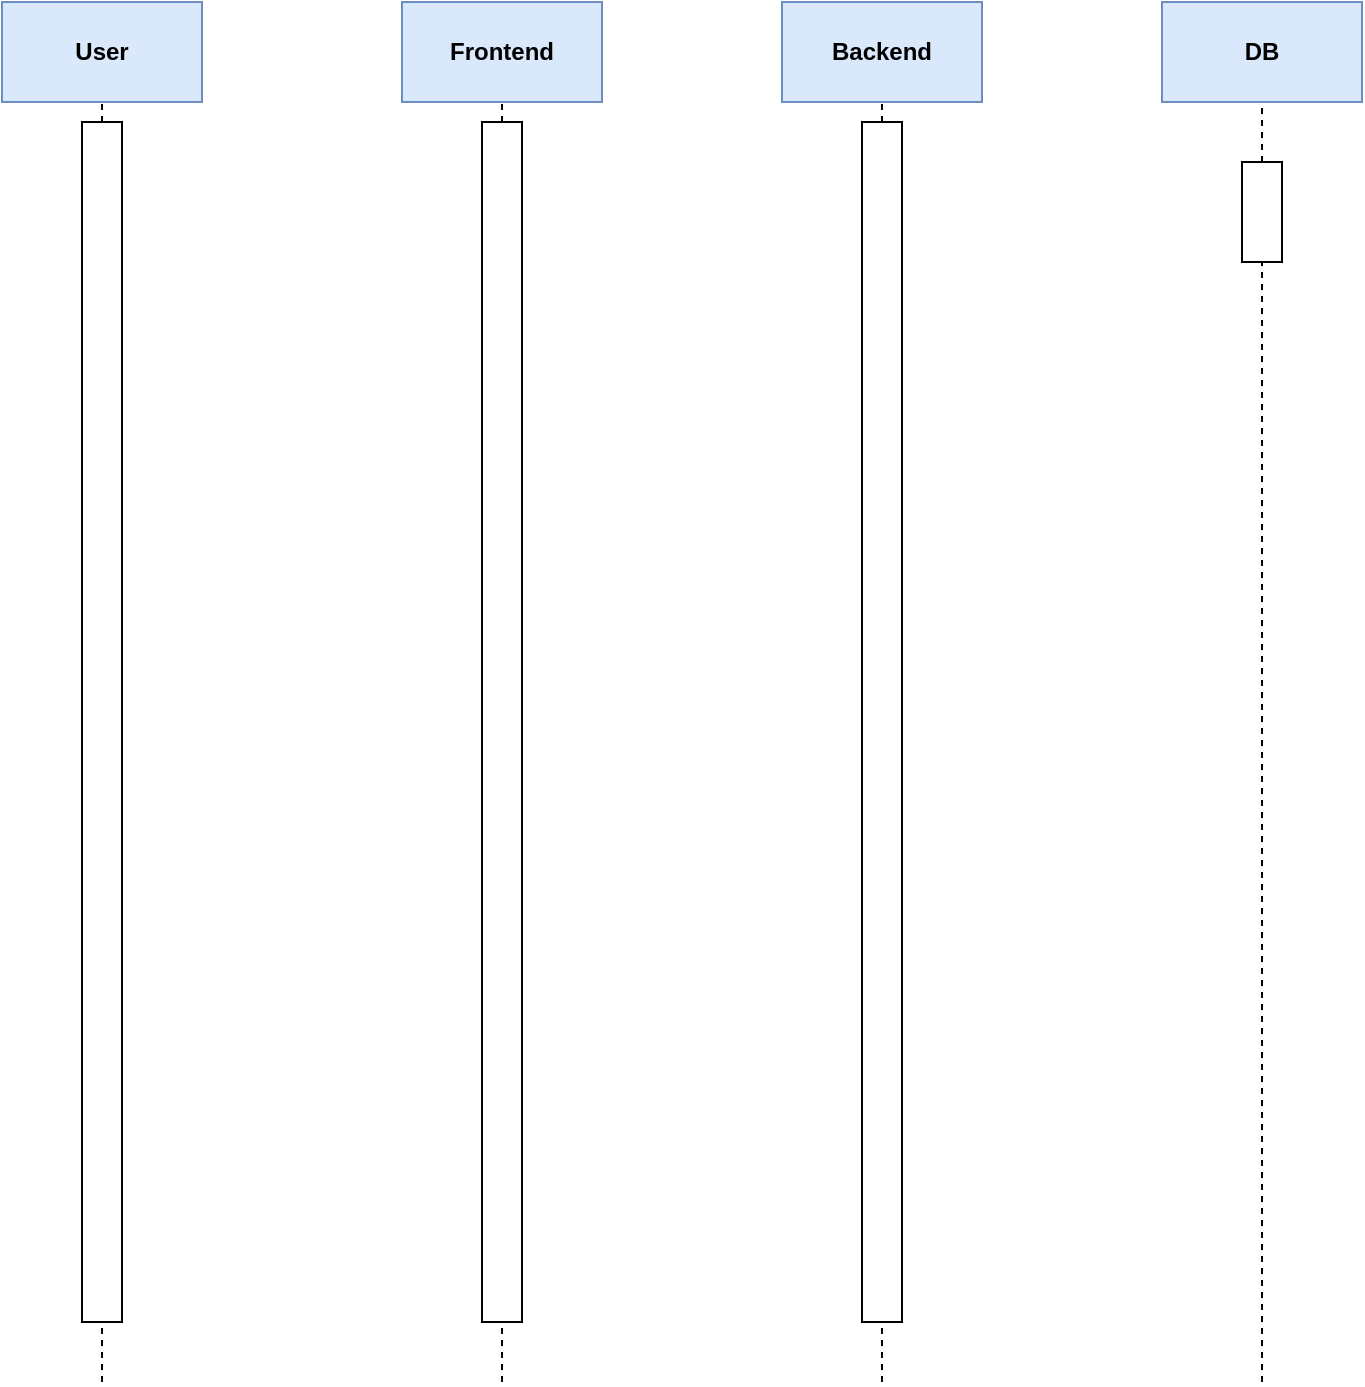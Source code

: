 <mxfile version="24.2.5" type="github">
  <diagram name="Seite-1" id="6Bezv-uRvZzMx2sx_CN4">
    <mxGraphModel dx="1209" dy="726" grid="1" gridSize="10" guides="1" tooltips="1" connect="1" arrows="1" fold="1" page="1" pageScale="1" pageWidth="827" pageHeight="1169" math="0" shadow="0">
      <root>
        <mxCell id="0" />
        <mxCell id="1" parent="0" />
        <mxCell id="b-vgWnAGVi1PlupROuwk-1" value="" style="endArrow=none;dashed=1;html=1;rounded=0;" edge="1" parent="1" source="b-vgWnAGVi1PlupROuwk-8">
          <mxGeometry width="50" height="50" relative="1" as="geometry">
            <mxPoint x="100" y="480" as="sourcePoint" />
            <mxPoint x="100" y="80" as="targetPoint" />
          </mxGeometry>
        </mxCell>
        <mxCell id="b-vgWnAGVi1PlupROuwk-5" value="&lt;b&gt;User&lt;/b&gt;" style="rounded=0;whiteSpace=wrap;html=1;fillColor=#dae8fc;strokeColor=#6c8ebf;" vertex="1" parent="1">
          <mxGeometry x="50" y="30" width="100" height="50" as="geometry" />
        </mxCell>
        <mxCell id="b-vgWnAGVi1PlupROuwk-6" value="&lt;b&gt;Frontend&lt;/b&gt;" style="rounded=0;whiteSpace=wrap;html=1;fillColor=#dae8fc;strokeColor=#6c8ebf;" vertex="1" parent="1">
          <mxGeometry x="250" y="30" width="100" height="50" as="geometry" />
        </mxCell>
        <mxCell id="b-vgWnAGVi1PlupROuwk-9" value="" style="endArrow=none;dashed=1;html=1;rounded=0;" edge="1" parent="1" target="b-vgWnAGVi1PlupROuwk-8">
          <mxGeometry width="50" height="50" relative="1" as="geometry">
            <mxPoint x="100" y="720" as="sourcePoint" />
            <mxPoint x="100" y="80" as="targetPoint" />
          </mxGeometry>
        </mxCell>
        <mxCell id="b-vgWnAGVi1PlupROuwk-8" value="" style="rounded=0;whiteSpace=wrap;html=1;" vertex="1" parent="1">
          <mxGeometry x="90" y="90" width="20" height="600" as="geometry" />
        </mxCell>
        <mxCell id="b-vgWnAGVi1PlupROuwk-12" value="" style="endArrow=none;dashed=1;html=1;rounded=0;" edge="1" parent="1" target="b-vgWnAGVi1PlupROuwk-6">
          <mxGeometry width="50" height="50" relative="1" as="geometry">
            <mxPoint x="300" y="720" as="sourcePoint" />
            <mxPoint x="300" y="80" as="targetPoint" />
          </mxGeometry>
        </mxCell>
        <mxCell id="b-vgWnAGVi1PlupROuwk-13" value="" style="rounded=0;whiteSpace=wrap;html=1;" vertex="1" parent="1">
          <mxGeometry x="290" y="90" width="20" height="600" as="geometry" />
        </mxCell>
        <mxCell id="b-vgWnAGVi1PlupROuwk-15" value="Backend" style="rounded=0;whiteSpace=wrap;html=1;fillColor=#dae8fc;strokeColor=#6c8ebf;fontStyle=1" vertex="1" parent="1">
          <mxGeometry x="440" y="30" width="100" height="50" as="geometry" />
        </mxCell>
        <mxCell id="b-vgWnAGVi1PlupROuwk-16" value="" style="endArrow=none;dashed=1;html=1;rounded=0;fontStyle=1" edge="1" parent="1" target="b-vgWnAGVi1PlupROuwk-15">
          <mxGeometry width="50" height="50" relative="1" as="geometry">
            <mxPoint x="490" y="720" as="sourcePoint" />
            <mxPoint x="490" y="80" as="targetPoint" />
          </mxGeometry>
        </mxCell>
        <mxCell id="b-vgWnAGVi1PlupROuwk-17" value="" style="rounded=0;whiteSpace=wrap;html=1;fontStyle=1" vertex="1" parent="1">
          <mxGeometry x="480" y="90" width="20" height="600" as="geometry" />
        </mxCell>
        <mxCell id="b-vgWnAGVi1PlupROuwk-18" value="&lt;b&gt;DB&lt;/b&gt;" style="rounded=0;whiteSpace=wrap;html=1;fillColor=#dae8fc;strokeColor=#6c8ebf;" vertex="1" parent="1">
          <mxGeometry x="630" y="30" width="100" height="50" as="geometry" />
        </mxCell>
        <mxCell id="b-vgWnAGVi1PlupROuwk-19" value="" style="endArrow=none;dashed=1;html=1;rounded=0;" edge="1" parent="1" target="b-vgWnAGVi1PlupROuwk-18" source="b-vgWnAGVi1PlupROuwk-20">
          <mxGeometry width="50" height="50" relative="1" as="geometry">
            <mxPoint x="680" y="720" as="sourcePoint" />
            <mxPoint x="680" y="80" as="targetPoint" />
          </mxGeometry>
        </mxCell>
        <mxCell id="b-vgWnAGVi1PlupROuwk-21" value="" style="endArrow=none;dashed=1;html=1;rounded=0;" edge="1" parent="1" target="b-vgWnAGVi1PlupROuwk-20">
          <mxGeometry width="50" height="50" relative="1" as="geometry">
            <mxPoint x="680" y="720" as="sourcePoint" />
            <mxPoint x="680" y="80" as="targetPoint" />
          </mxGeometry>
        </mxCell>
        <mxCell id="b-vgWnAGVi1PlupROuwk-20" value="" style="rounded=0;whiteSpace=wrap;html=1;" vertex="1" parent="1">
          <mxGeometry x="670" y="110" width="20" height="50" as="geometry" />
        </mxCell>
      </root>
    </mxGraphModel>
  </diagram>
</mxfile>
